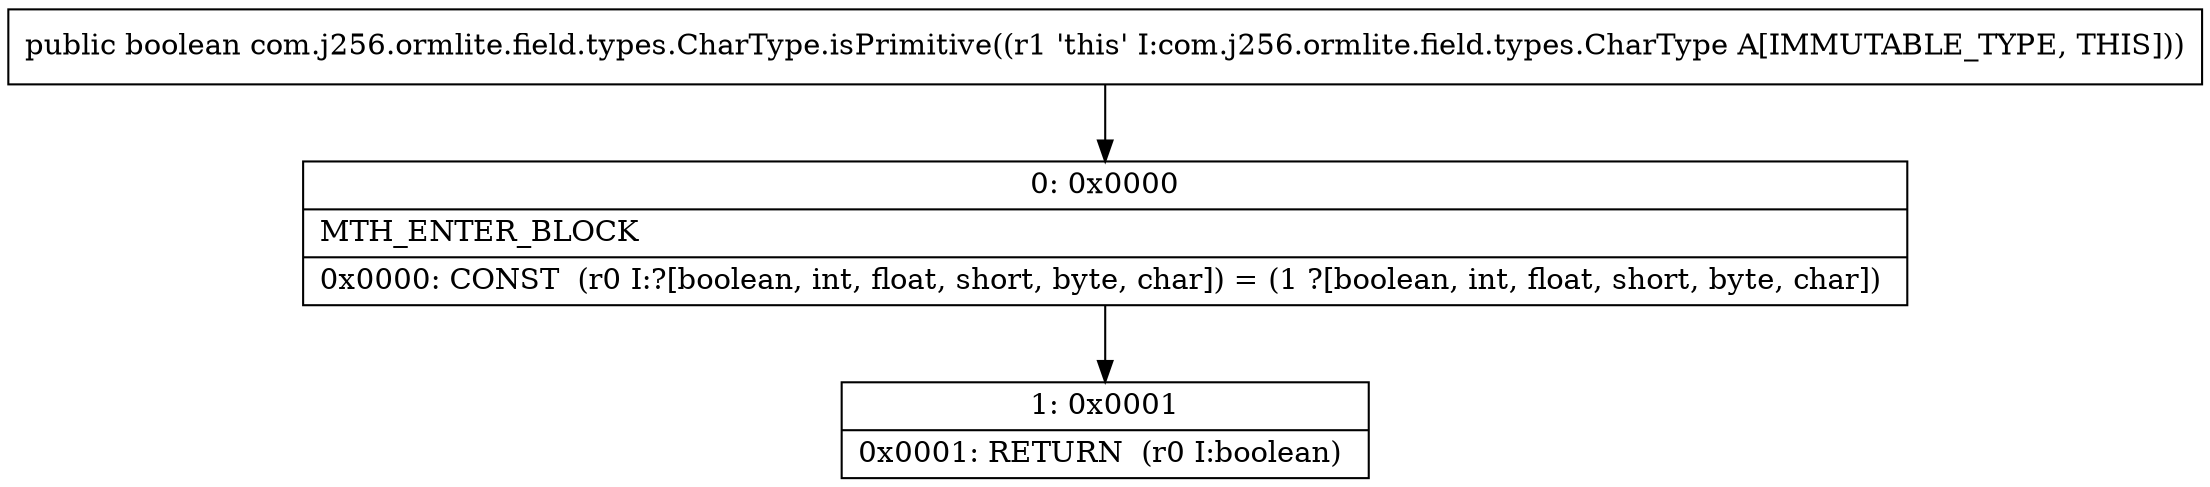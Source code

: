 digraph "CFG forcom.j256.ormlite.field.types.CharType.isPrimitive()Z" {
Node_0 [shape=record,label="{0\:\ 0x0000|MTH_ENTER_BLOCK\l|0x0000: CONST  (r0 I:?[boolean, int, float, short, byte, char]) = (1 ?[boolean, int, float, short, byte, char]) \l}"];
Node_1 [shape=record,label="{1\:\ 0x0001|0x0001: RETURN  (r0 I:boolean) \l}"];
MethodNode[shape=record,label="{public boolean com.j256.ormlite.field.types.CharType.isPrimitive((r1 'this' I:com.j256.ormlite.field.types.CharType A[IMMUTABLE_TYPE, THIS])) }"];
MethodNode -> Node_0;
Node_0 -> Node_1;
}

